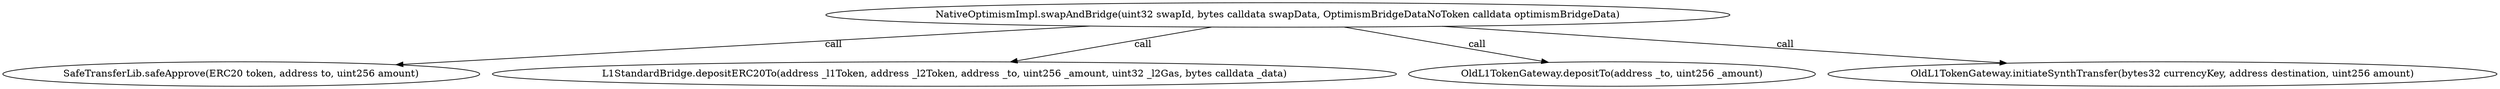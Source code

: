 digraph "" {
	graph [bb="0,0,3100,124.8"];
	node [label="\N"];
	"NativeOptimismImpl.swapAndBridge(uint32 swapId, bytes calldata swapData, OptimismBridgeDataNoToken calldata optimismBridgeData)"	 [height=0.5,
		pos="1582.2,106.8",
		width=15.518];
	"SafeTransferLib.safeApprove(ERC20 token, address to, uint256 amount)"	 [height=0.5,
		pos="294.22,18",
		width=8.1727];
	"NativeOptimismImpl.swapAndBridge(uint32 swapId, bytes calldata swapData, OptimismBridgeDataNoToken calldata optimismBridgeData)" -> "SafeTransferLib.safeApprove(ERC20 token, address to, uint256 amount)" [key=call,
	label=" call",
	lp="1066.1,62.4",
	pos="e,489.63,31.472 1345.6,90.487 1103.2,73.777 730.24,48.061 499.81,32.174"];
"L1StandardBridge.depositERC20To(address _l1Token, address _l2Token, address _to, uint256 _amount, uint32 _l2Gas, bytes calldata _\
data)" [height=0.5,
	pos="1165.2,18",
	width=15.534];
"NativeOptimismImpl.swapAndBridge(uint32 swapId, bytes calldata swapData, OptimismBridgeDataNoToken calldata optimismBridgeData)" -> "L1StandardBridge.depositERC20To(address _l1Token, address _l2Token, address _to, uint256 _amount, uint32 _l2Gas, bytes calldata _\
data)" [key=call,
label=" call",
lp="1423.1,62.4",
pos="e,1249.1,35.856 1498.6,88.99 1429.3,74.242 1331,53.296 1259,37.979"];
"OldL1TokenGateway.depositTo(address _to, uint256 _amount)" [height=0.5,
pos="1999.2,18",
width=7.1378];
"NativeOptimismImpl.swapAndBridge(uint32 swapId, bytes calldata swapData, OptimismBridgeDataNoToken calldata optimismBridgeData)" -> "OldL1TokenGateway.depositTo(address _to, uint256 _amount)" [key=call,
label=" call",
lp="1840.1,62.4",
pos="e,1918.9,35.102 1665.9,88.99 1736.2,74 1836.7,52.608 1908.9,37.23"];
"OldL1TokenGateway.initiateSynthTransfer(bytes32 currencyKey, address destination, uint256 amount)" [height=0.5,
pos="2687.2,18",
width=11.465];
"NativeOptimismImpl.swapAndBridge(uint32 swapId, bytes calldata swapData, OptimismBridgeDataNoToken calldata optimismBridgeData)" -> "OldL1TokenGateway.initiateSynthTransfer(bytes32 currencyKey, address destination, uint256 amount)" [key=call,
label=" call",
lp="2246.1,62.4",
pos="e,2490.2,33.835 1790.4,90.071 1987.8,74.204 2282.8,50.496 2480,34.654"];
}

